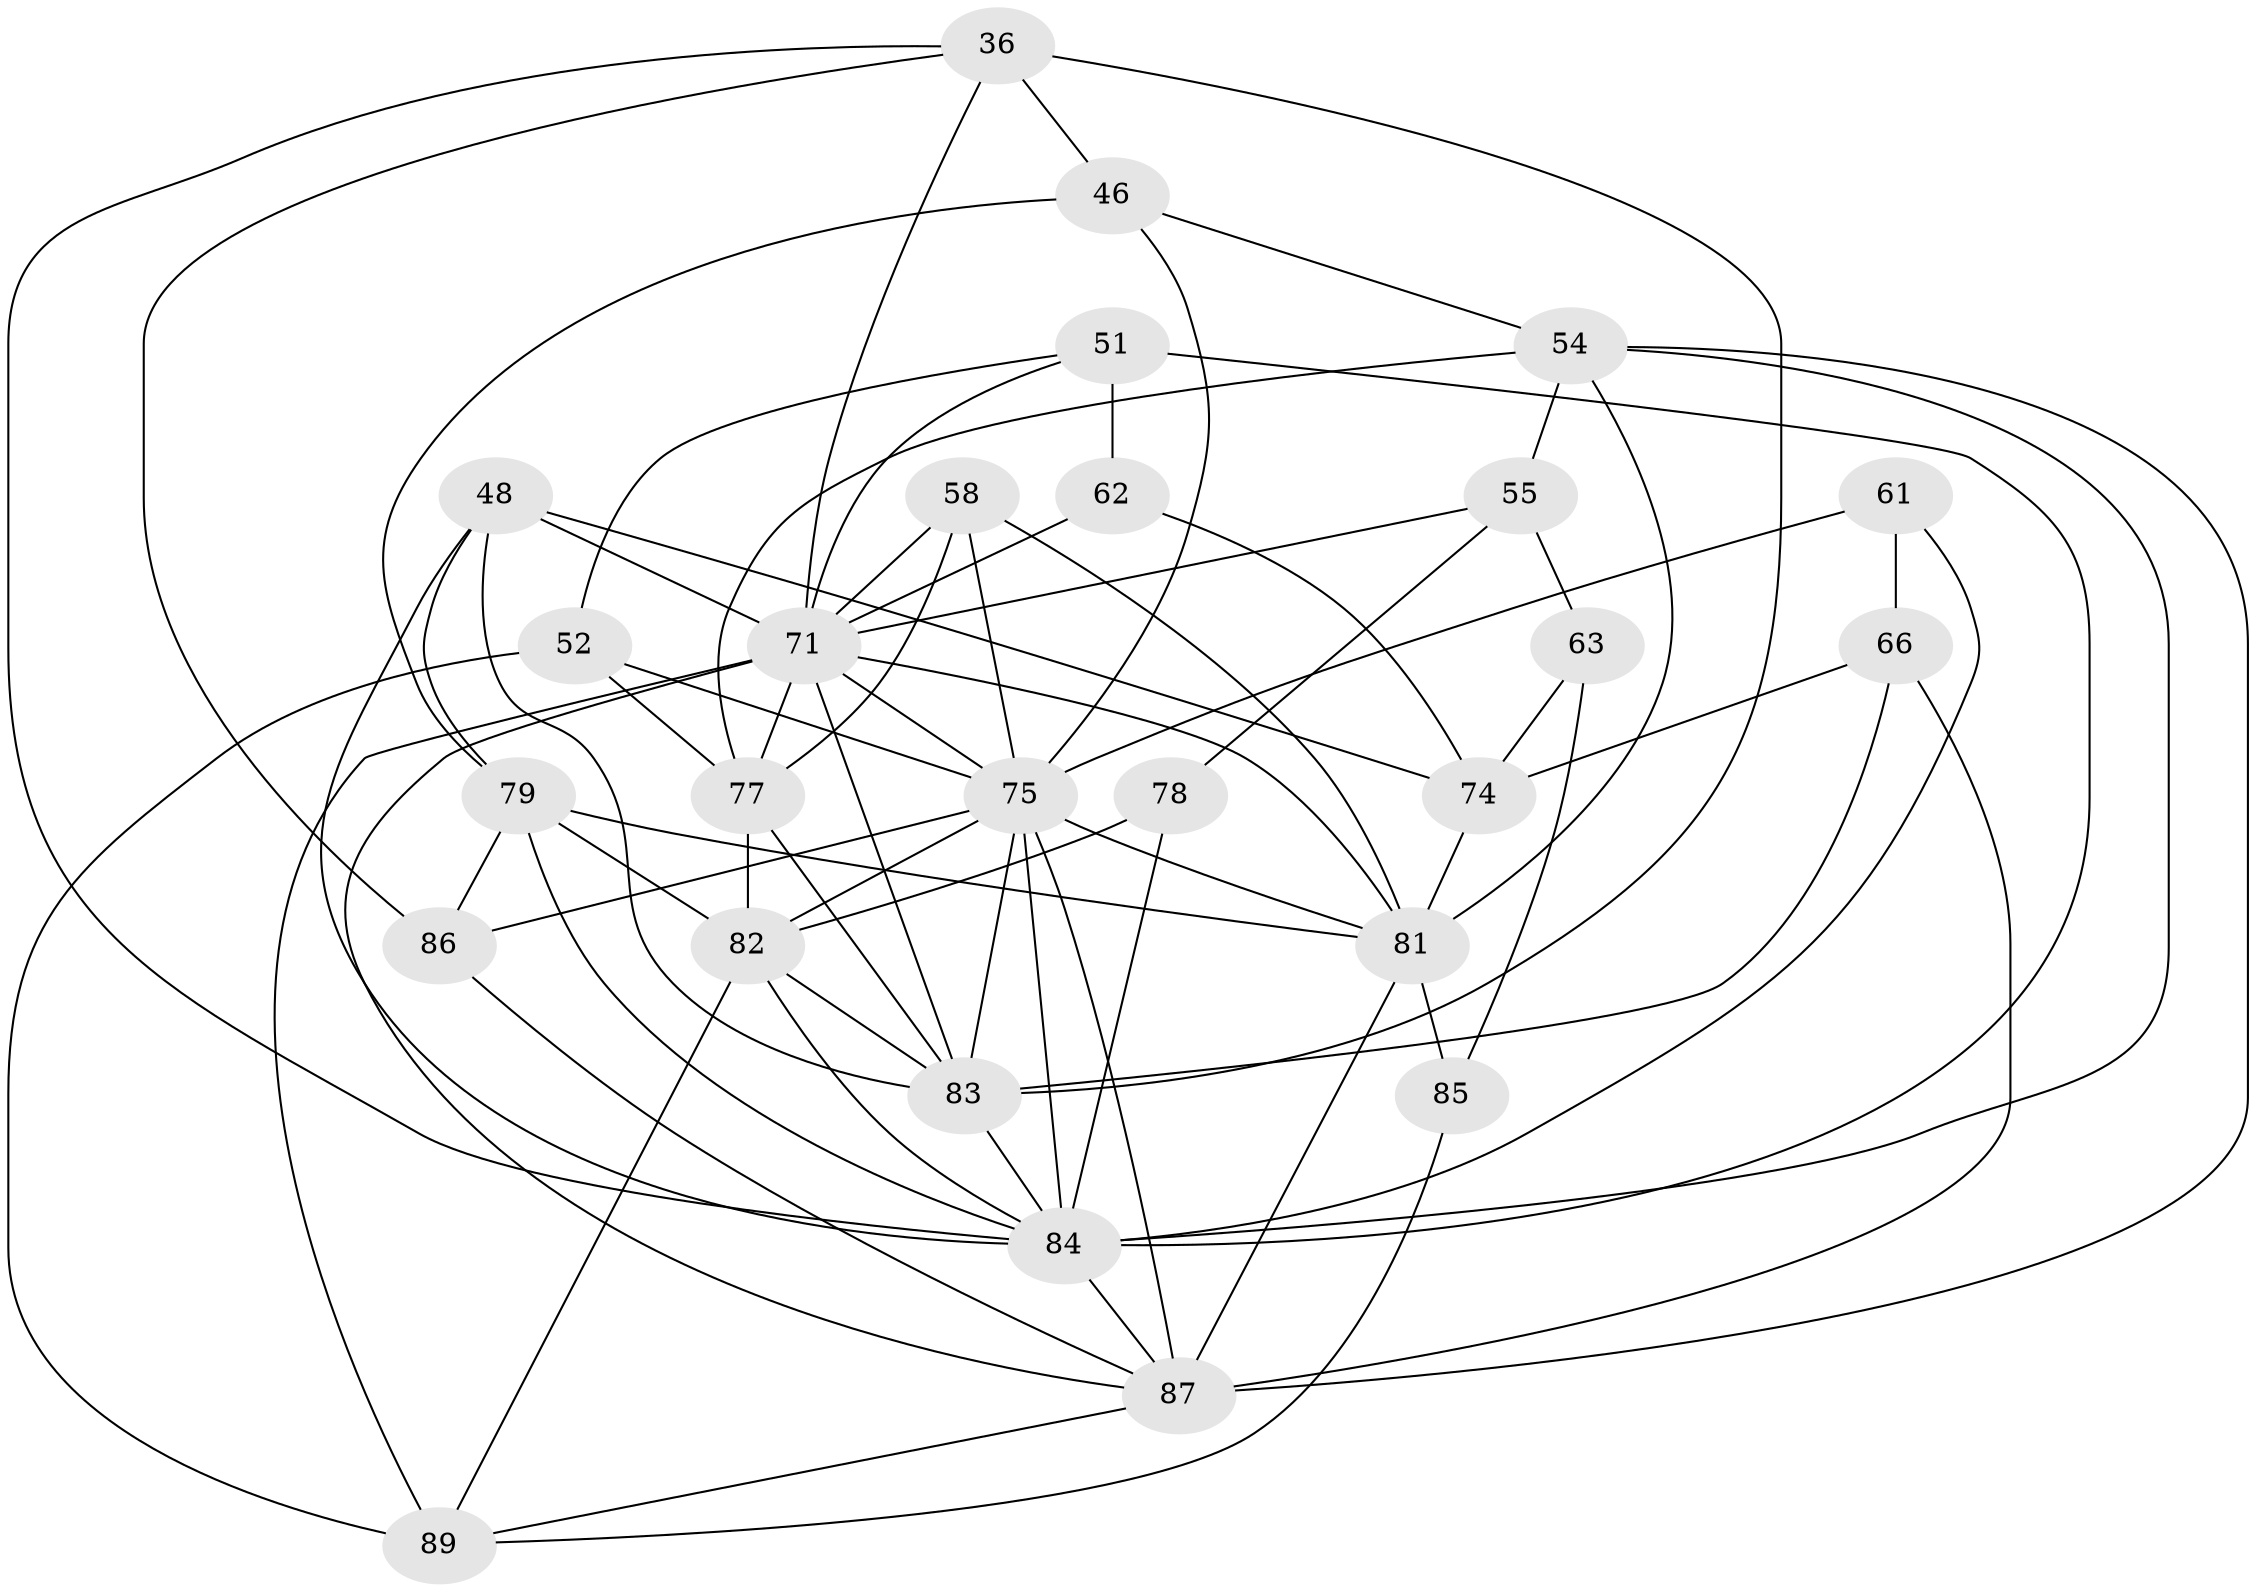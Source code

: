 // original degree distribution, {4: 1.0}
// Generated by graph-tools (version 1.1) at 2025/02/03/04/25 22:02:02]
// undirected, 26 vertices, 73 edges
graph export_dot {
graph [start="1"]
  node [color=gray90,style=filled];
  36 [super="+16"];
  46 [super="+20"];
  48 [super="+9+38"];
  51 [super="+44"];
  52;
  54 [super="+35+50"];
  55;
  58 [super="+29"];
  61;
  62;
  63;
  66 [super="+65"];
  71 [super="+39+64+41"];
  74 [super="+32+68"];
  75 [super="+73+69"];
  77 [super="+72+53"];
  78;
  79 [super="+56"];
  81 [super="+6+26+11+22+70"];
  82 [super="+21+59"];
  83 [super="+13+67+34+47"];
  84 [super="+33+31+37"];
  85 [super="+2"];
  86 [super="+80"];
  87 [super="+42+40"];
  89 [super="+76+88"];
  36 -- 86 [weight=2];
  36 -- 46 [weight=2];
  36 -- 83 [weight=2];
  36 -- 84;
  36 -- 71;
  46 -- 54;
  46 -- 75 [weight=2];
  46 -- 79;
  48 -- 74 [weight=2];
  48 -- 79;
  48 -- 71 [weight=4];
  48 -- 83 [weight=2];
  48 -- 84;
  51 -- 62 [weight=2];
  51 -- 52;
  51 -- 84 [weight=2];
  51 -- 71;
  52 -- 89;
  52 -- 77;
  52 -- 75;
  54 -- 77 [weight=2];
  54 -- 81;
  54 -- 87 [weight=2];
  54 -- 84;
  54 -- 55;
  55 -- 63;
  55 -- 78;
  55 -- 71;
  58 -- 75 [weight=2];
  58 -- 81;
  58 -- 77;
  58 -- 71 [weight=2];
  61 -- 66;
  61 -- 75 [weight=2];
  61 -- 84;
  62 -- 74;
  62 -- 71;
  63 -- 85 [weight=2];
  63 -- 74;
  66 -- 87 [weight=2];
  66 -- 74;
  66 -- 83 [weight=2];
  71 -- 83 [weight=2];
  71 -- 87 [weight=2];
  71 -- 89 [weight=3];
  71 -- 75 [weight=2];
  71 -- 77 [weight=2];
  71 -- 81;
  74 -- 81 [weight=3];
  75 -- 86 [weight=4];
  75 -- 87 [weight=3];
  75 -- 83 [weight=2];
  75 -- 81 [weight=2];
  75 -- 82;
  75 -- 84;
  77 -- 83;
  77 -- 82 [weight=3];
  78 -- 84;
  78 -- 82 [weight=2];
  79 -- 81;
  79 -- 82;
  79 -- 86;
  79 -- 84;
  81 -- 85 [weight=3];
  81 -- 87 [weight=2];
  82 -- 83 [weight=2];
  82 -- 89 [weight=2];
  82 -- 84;
  83 -- 84;
  84 -- 87;
  85 -- 89;
  86 -- 87;
  87 -- 89;
}
